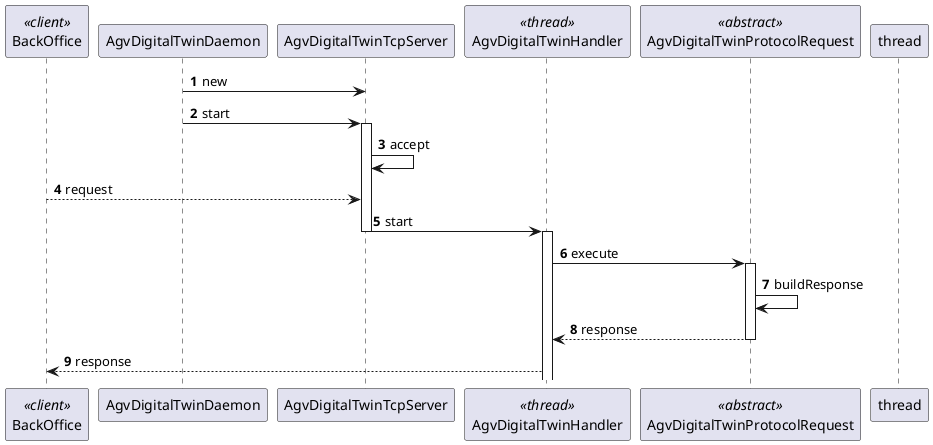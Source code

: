 @startuml
participant "//<<client>>//\nBackOffice" as UI
participant "AgvDigitalTwinDaemon" as DAEMON
participant "AgvDigitalTwinTcpServer" as SERVER
participant "//<<thread>>//\nAgvDigitalTwinHandler" as THREAD
participant "//<<abstract>>//\nAgvDigitalTwinProtocolRequest" as REQUEST


autonumber

DAEMON->SERVER: new

DAEMON->SERVER: start
activate SERVER

SERVER->SERVER: accept

UI-->SERVER: request

SERVER->THREAD:start
deactivate SERVER
activate THREAD

THREAD -> REQUEST: execute
activate REQUEST

REQUEST->REQUEST: buildResponse

REQUEST-->THREAD: response
deactivate REQUEST
THREAD -->UI: response
deactivate thread

@enduml